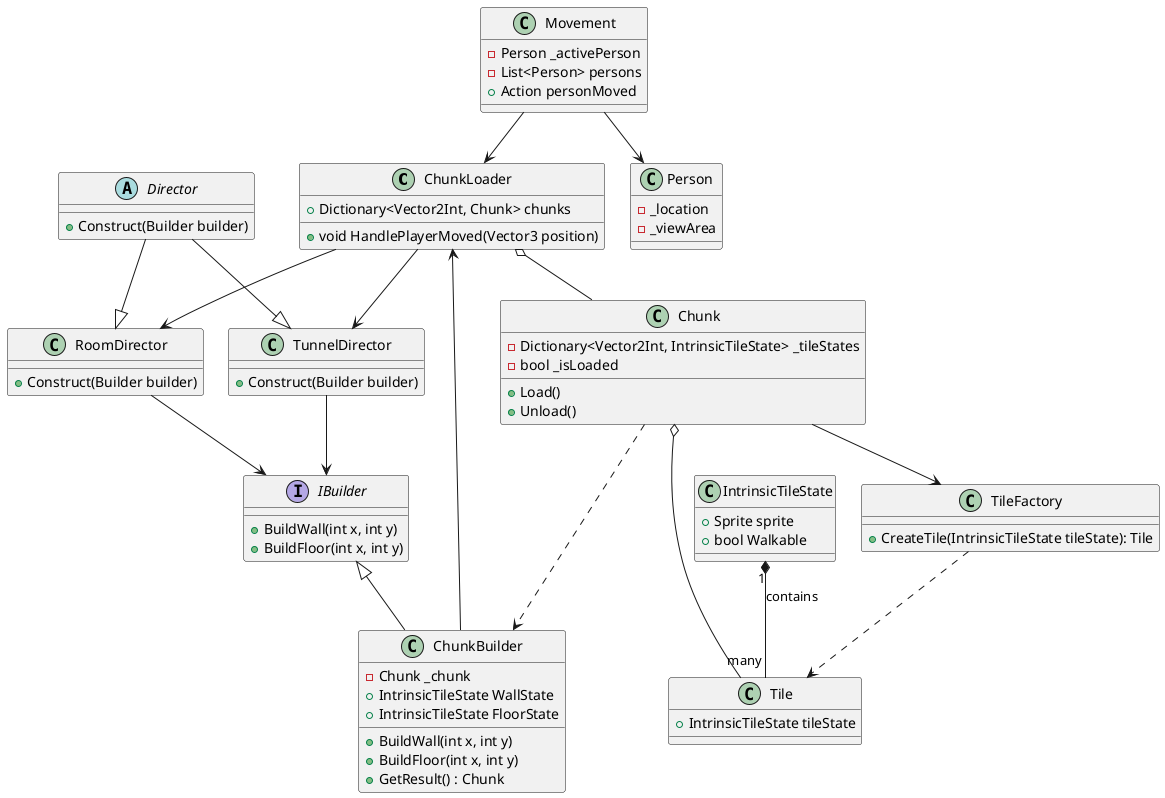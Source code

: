 ﻿@startuml

'Customization
skinparam nodesep 25
skinparam ranksep 50


'World Generation and Loading
class ChunkLoader {
+ Dictionary<Vector2Int, Chunk> chunks
+ void HandlePlayerMoved(Vector3 position)
}

abstract Director {
+ Construct(Builder builder)
}

class RoomDirector {
+ Construct(Builder builder)
}

class TunnelDirector {
+ Construct(Builder builder)
}


interface IBuilder {
+ BuildWall(int x, int y)
+ BuildFloor(int x, int y)
}

class ChunkBuilder {
- Chunk _chunk
+ IntrinsicTileState WallState
+ IntrinsicTileState FloorState
+ BuildWall(int x, int y)
+ BuildFloor(int x, int y)
+ GetResult() : Chunk
}

class Chunk {
- Dictionary<Vector2Int, IntrinsicTileState> _tileStates
- bool _isLoaded
+ Load()
+ Unload()
}

class Tile {
+ IntrinsicTileState tileState
}

class IntrinsicTileState {
+ Sprite sprite
+ bool Walkable
}

class TileFactory {
+ CreateTile(IntrinsicTileState tileState): Tile
}

'Player and Movement
class Person {
- _location
- _viewArea
}

class Movement {
- Person _activePerson
- List<Person> persons
+ Action personMoved
}

'Lines
Movement --> Person
Movement --> ChunkLoader
ChunkLoader --> RoomDirector
ChunkLoader --> TunnelDirector
TunnelDirector --> IBuilder
RoomDirector --> IBuilder
Director --|> RoomDirector
Director --|> TunnelDirector
IBuilder <|-- ChunkBuilder
Chunk ..> ChunkBuilder
ChunkLoader o-- Chunk
Chunk --> TileFactory
TileFactory ..> Tile
Chunk o-- Tile
IntrinsicTileState "1" *-- "many" Tile : contains
ChunkBuilder --> ChunkLoader

@enduml